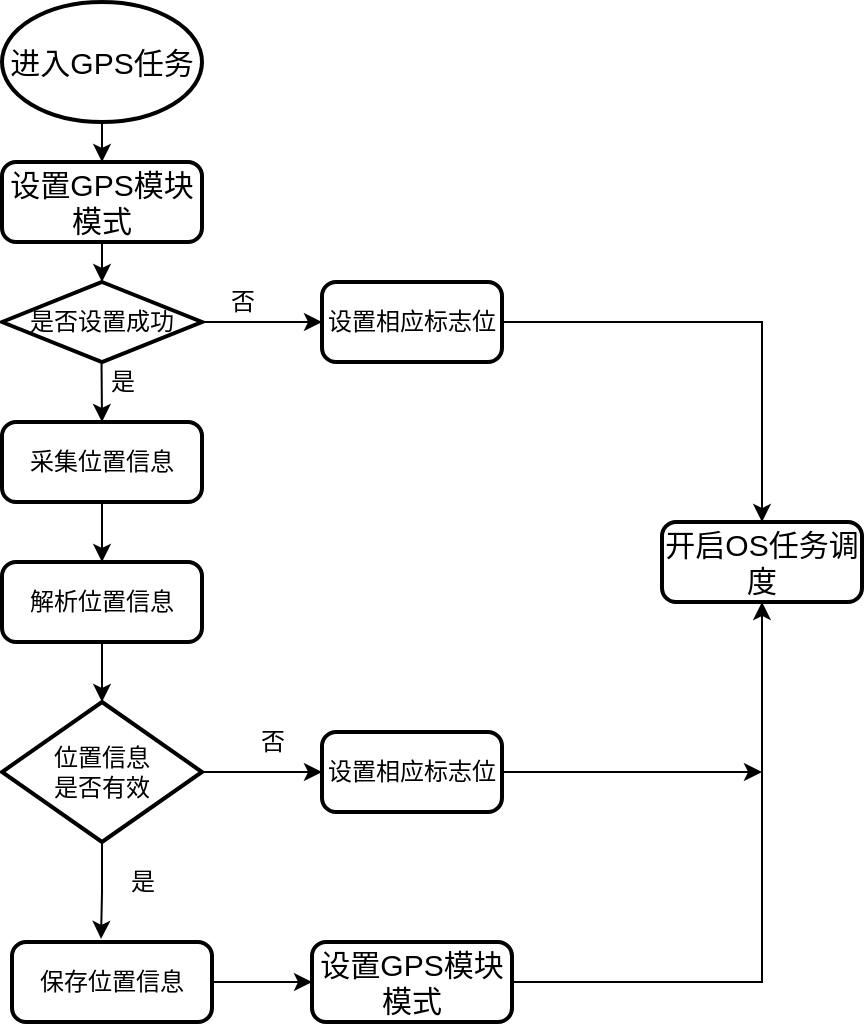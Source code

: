 <mxfile version="14.6.1" type="github">
  <diagram id="2BROPETgk_qW8xVXBbcQ" name="Page-1">
    <mxGraphModel dx="1117" dy="679" grid="1" gridSize="10" guides="1" tooltips="1" connect="1" arrows="1" fold="1" page="1" pageScale="1" pageWidth="850" pageHeight="1100" math="0" shadow="0">
      <root>
        <mxCell id="0" />
        <mxCell id="1" parent="0" />
        <mxCell id="3y4XF3m-sja9ThL-DiA0-1" value="&lt;font style=&quot;font-size: 15px&quot;&gt;进入GPS任务&lt;/font&gt;" style="strokeWidth=2;html=1;shape=mxgraph.flowchart.start_1;whiteSpace=wrap;" vertex="1" parent="1">
          <mxGeometry x="320" y="150" width="100" height="60" as="geometry" />
        </mxCell>
        <mxCell id="3y4XF3m-sja9ThL-DiA0-2" value="&lt;font style=&quot;font-size: 15px&quot;&gt;设置GPS模块模式&lt;/font&gt;" style="rounded=1;whiteSpace=wrap;html=1;absoluteArcSize=1;arcSize=14;strokeWidth=2;" vertex="1" parent="1">
          <mxGeometry x="320" y="230" width="100" height="40" as="geometry" />
        </mxCell>
        <mxCell id="3y4XF3m-sja9ThL-DiA0-4" value="" style="endArrow=none;html=1;exitX=0.5;exitY=0;exitDx=0;exitDy=0;" edge="1" parent="1" source="3y4XF3m-sja9ThL-DiA0-2">
          <mxGeometry width="50" height="50" relative="1" as="geometry">
            <mxPoint x="320" y="240" as="sourcePoint" />
            <mxPoint x="370" y="210" as="targetPoint" />
          </mxGeometry>
        </mxCell>
        <mxCell id="3y4XF3m-sja9ThL-DiA0-6" value="" style="endArrow=none;html=1;entryX=0.5;entryY=1;entryDx=0;entryDy=0;" edge="1" parent="1" target="3y4XF3m-sja9ThL-DiA0-2">
          <mxGeometry width="50" height="50" relative="1" as="geometry">
            <mxPoint x="370" y="290" as="sourcePoint" />
            <mxPoint x="420" y="250" as="targetPoint" />
          </mxGeometry>
        </mxCell>
        <mxCell id="3y4XF3m-sja9ThL-DiA0-14" value="&lt;font style=&quot;font-size: 15px&quot;&gt;开启OS任务调度&lt;/font&gt;" style="rounded=1;whiteSpace=wrap;html=1;absoluteArcSize=1;arcSize=14;strokeWidth=2;" vertex="1" parent="1">
          <mxGeometry x="650" y="410" width="100" height="40" as="geometry" />
        </mxCell>
        <mxCell id="3y4XF3m-sja9ThL-DiA0-48" value="" style="endArrow=classic;html=1;endSize=6;exitX=0.5;exitY=1;exitDx=0;exitDy=0;" edge="1" parent="1">
          <mxGeometry width="50" height="50" relative="1" as="geometry">
            <mxPoint x="369.76" y="330" as="sourcePoint" />
            <mxPoint x="370" y="360" as="targetPoint" />
          </mxGeometry>
        </mxCell>
        <mxCell id="3y4XF3m-sja9ThL-DiA0-49" value="" style="endArrow=classic;html=1;endSize=6;exitX=0.5;exitY=1;exitDx=0;exitDy=0;exitPerimeter=0;entryX=0.5;entryY=0;entryDx=0;entryDy=0;" edge="1" parent="1" source="3y4XF3m-sja9ThL-DiA0-1" target="3y4XF3m-sja9ThL-DiA0-2">
          <mxGeometry width="50" height="50" relative="1" as="geometry">
            <mxPoint x="270" y="290" as="sourcePoint" />
            <mxPoint x="320" y="240" as="targetPoint" />
          </mxGeometry>
        </mxCell>
        <mxCell id="3y4XF3m-sja9ThL-DiA0-50" value="" style="endArrow=classic;html=1;endSize=6;exitX=0.5;exitY=1;exitDx=0;exitDy=0;" edge="1" parent="1" source="3y4XF3m-sja9ThL-DiA0-2">
          <mxGeometry width="50" height="50" relative="1" as="geometry">
            <mxPoint x="280.0" y="300" as="sourcePoint" />
            <mxPoint x="370" y="290" as="targetPoint" />
          </mxGeometry>
        </mxCell>
        <mxCell id="3y4XF3m-sja9ThL-DiA0-63" value="是" style="text;html=1;align=center;verticalAlign=middle;resizable=0;points=[];autosize=1;strokeColor=none;" vertex="1" parent="1">
          <mxGeometry x="365" y="330" width="30" height="20" as="geometry" />
        </mxCell>
        <mxCell id="3y4XF3m-sja9ThL-DiA0-65" value="否" style="text;html=1;align=center;verticalAlign=middle;resizable=0;points=[];autosize=1;strokeColor=none;" vertex="1" parent="1">
          <mxGeometry x="425" y="290" width="30" height="20" as="geometry" />
        </mxCell>
        <mxCell id="3y4XF3m-sja9ThL-DiA0-84" value="" style="edgeStyle=orthogonalEdgeStyle;rounded=0;orthogonalLoop=1;jettySize=auto;html=1;endSize=6;" edge="1" parent="1" source="3y4XF3m-sja9ThL-DiA0-66" target="3y4XF3m-sja9ThL-DiA0-68">
          <mxGeometry relative="1" as="geometry" />
        </mxCell>
        <mxCell id="3y4XF3m-sja9ThL-DiA0-66" value="是否设置成功" style="strokeWidth=2;html=1;shape=mxgraph.flowchart.decision;whiteSpace=wrap;" vertex="1" parent="1">
          <mxGeometry x="320" y="290" width="100" height="40" as="geometry" />
        </mxCell>
        <mxCell id="3y4XF3m-sja9ThL-DiA0-67" style="edgeStyle=orthogonalEdgeStyle;rounded=0;orthogonalLoop=1;jettySize=auto;html=1;exitX=0.5;exitY=1;exitDx=0;exitDy=0;exitPerimeter=0;endSize=6;" edge="1" parent="1" source="3y4XF3m-sja9ThL-DiA0-66" target="3y4XF3m-sja9ThL-DiA0-66">
          <mxGeometry relative="1" as="geometry" />
        </mxCell>
        <mxCell id="3y4XF3m-sja9ThL-DiA0-89" style="edgeStyle=orthogonalEdgeStyle;rounded=0;orthogonalLoop=1;jettySize=auto;html=1;entryX=0.5;entryY=0;entryDx=0;entryDy=0;endSize=6;" edge="1" parent="1" source="3y4XF3m-sja9ThL-DiA0-68" target="3y4XF3m-sja9ThL-DiA0-14">
          <mxGeometry relative="1" as="geometry" />
        </mxCell>
        <mxCell id="3y4XF3m-sja9ThL-DiA0-68" value="设置相应标志位" style="rounded=1;whiteSpace=wrap;html=1;absoluteArcSize=1;arcSize=14;strokeWidth=2;" vertex="1" parent="1">
          <mxGeometry x="480" y="290" width="90" height="40" as="geometry" />
        </mxCell>
        <mxCell id="3y4XF3m-sja9ThL-DiA0-72" value="" style="edgeStyle=orthogonalEdgeStyle;rounded=0;orthogonalLoop=1;jettySize=auto;html=1;endSize=6;" edge="1" parent="1" source="3y4XF3m-sja9ThL-DiA0-70" target="3y4XF3m-sja9ThL-DiA0-71">
          <mxGeometry relative="1" as="geometry" />
        </mxCell>
        <mxCell id="3y4XF3m-sja9ThL-DiA0-70" value="采集位置信息" style="rounded=1;whiteSpace=wrap;html=1;absoluteArcSize=1;arcSize=14;strokeWidth=2;" vertex="1" parent="1">
          <mxGeometry x="320" y="360" width="100" height="40" as="geometry" />
        </mxCell>
        <mxCell id="3y4XF3m-sja9ThL-DiA0-74" value="" style="edgeStyle=orthogonalEdgeStyle;rounded=0;orthogonalLoop=1;jettySize=auto;html=1;endSize=6;" edge="1" parent="1" source="3y4XF3m-sja9ThL-DiA0-71" target="3y4XF3m-sja9ThL-DiA0-73">
          <mxGeometry relative="1" as="geometry" />
        </mxCell>
        <mxCell id="3y4XF3m-sja9ThL-DiA0-71" value="解析位置信息" style="rounded=1;whiteSpace=wrap;html=1;absoluteArcSize=1;arcSize=14;strokeWidth=2;" vertex="1" parent="1">
          <mxGeometry x="320" y="430" width="100" height="40" as="geometry" />
        </mxCell>
        <mxCell id="3y4XF3m-sja9ThL-DiA0-78" value="" style="edgeStyle=orthogonalEdgeStyle;rounded=0;orthogonalLoop=1;jettySize=auto;html=1;endSize=6;" edge="1" parent="1" source="3y4XF3m-sja9ThL-DiA0-73" target="3y4XF3m-sja9ThL-DiA0-77">
          <mxGeometry relative="1" as="geometry" />
        </mxCell>
        <mxCell id="3y4XF3m-sja9ThL-DiA0-81" style="edgeStyle=orthogonalEdgeStyle;rounded=0;orthogonalLoop=1;jettySize=auto;html=1;entryX=0.445;entryY=-0.039;entryDx=0;entryDy=0;entryPerimeter=0;endSize=6;" edge="1" parent="1" source="3y4XF3m-sja9ThL-DiA0-73" target="3y4XF3m-sja9ThL-DiA0-75">
          <mxGeometry relative="1" as="geometry" />
        </mxCell>
        <mxCell id="3y4XF3m-sja9ThL-DiA0-73" value="位置信息&lt;br&gt;是否有效" style="strokeWidth=2;html=1;shape=mxgraph.flowchart.decision;whiteSpace=wrap;" vertex="1" parent="1">
          <mxGeometry x="320" y="500" width="100" height="70" as="geometry" />
        </mxCell>
        <mxCell id="3y4XF3m-sja9ThL-DiA0-91" value="" style="edgeStyle=orthogonalEdgeStyle;rounded=0;orthogonalLoop=1;jettySize=auto;html=1;endSize=6;" edge="1" parent="1" source="3y4XF3m-sja9ThL-DiA0-75" target="3y4XF3m-sja9ThL-DiA0-90">
          <mxGeometry relative="1" as="geometry" />
        </mxCell>
        <mxCell id="3y4XF3m-sja9ThL-DiA0-75" value="保存位置信息" style="rounded=1;whiteSpace=wrap;html=1;absoluteArcSize=1;arcSize=14;strokeWidth=2;" vertex="1" parent="1">
          <mxGeometry x="325" y="620" width="100" height="40" as="geometry" />
        </mxCell>
        <mxCell id="3y4XF3m-sja9ThL-DiA0-88" style="edgeStyle=orthogonalEdgeStyle;rounded=0;orthogonalLoop=1;jettySize=auto;html=1;endSize=6;" edge="1" parent="1" source="3y4XF3m-sja9ThL-DiA0-77">
          <mxGeometry relative="1" as="geometry">
            <mxPoint x="700" y="535" as="targetPoint" />
          </mxGeometry>
        </mxCell>
        <mxCell id="3y4XF3m-sja9ThL-DiA0-77" value="设置相应标志位" style="rounded=1;whiteSpace=wrap;html=1;absoluteArcSize=1;arcSize=14;strokeWidth=2;" vertex="1" parent="1">
          <mxGeometry x="480" y="515" width="90" height="40" as="geometry" />
        </mxCell>
        <mxCell id="3y4XF3m-sja9ThL-DiA0-85" value="是" style="text;html=1;align=center;verticalAlign=middle;resizable=0;points=[];autosize=1;strokeColor=none;" vertex="1" parent="1">
          <mxGeometry x="375" y="580" width="30" height="20" as="geometry" />
        </mxCell>
        <mxCell id="3y4XF3m-sja9ThL-DiA0-86" value="否" style="text;html=1;align=center;verticalAlign=middle;resizable=0;points=[];autosize=1;strokeColor=none;" vertex="1" parent="1">
          <mxGeometry x="440" y="510" width="30" height="20" as="geometry" />
        </mxCell>
        <mxCell id="3y4XF3m-sja9ThL-DiA0-92" style="edgeStyle=orthogonalEdgeStyle;rounded=0;orthogonalLoop=1;jettySize=auto;html=1;endSize=6;entryX=0.5;entryY=1;entryDx=0;entryDy=0;" edge="1" parent="1" source="3y4XF3m-sja9ThL-DiA0-90" target="3y4XF3m-sja9ThL-DiA0-14">
          <mxGeometry relative="1" as="geometry">
            <mxPoint x="700" y="460" as="targetPoint" />
          </mxGeometry>
        </mxCell>
        <mxCell id="3y4XF3m-sja9ThL-DiA0-90" value="&lt;font style=&quot;font-size: 15px&quot;&gt;设置GPS模块模式&lt;/font&gt;" style="rounded=1;whiteSpace=wrap;html=1;absoluteArcSize=1;arcSize=14;strokeWidth=2;" vertex="1" parent="1">
          <mxGeometry x="475" y="620" width="100" height="40" as="geometry" />
        </mxCell>
      </root>
    </mxGraphModel>
  </diagram>
</mxfile>
